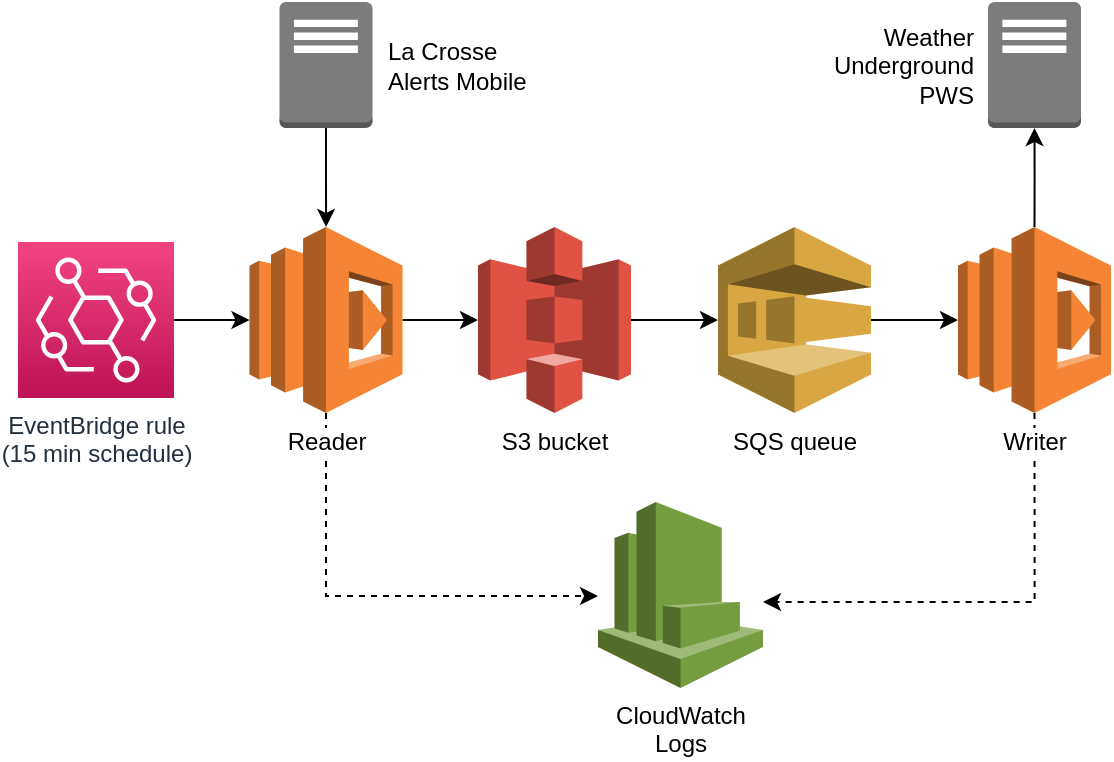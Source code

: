 <mxfile version="14.5.10" type="device"><diagram id="Ht1M8jgEwFfnCIfOTk4-" name="Page-1"><mxGraphModel dx="818" dy="1721" grid="1" gridSize="10" guides="1" tooltips="1" connect="1" arrows="1" fold="1" page="1" pageScale="1" pageWidth="827" pageHeight="1169" math="0" shadow="0"><root><mxCell id="0"/><mxCell id="1" parent="0"/><mxCell id="QfCVMw4ox3InLQYQb5Nq-2" value="" style="edgeStyle=orthogonalEdgeStyle;rounded=0;orthogonalLoop=1;jettySize=auto;html=1;entryX=0;entryY=0.5;entryDx=0;entryDy=0;entryPerimeter=0;" edge="1" parent="1" source="QfCVMw4ox3InLQYQb5Nq-12" target="QfCVMw4ox3InLQYQb5Nq-5"><mxGeometry relative="1" as="geometry"><mxPoint x="345" y="-920.931" as="sourcePoint"/></mxGeometry></mxCell><mxCell id="3HMGgEPCdWnGI6-dz3-M-9" value="" style="edgeStyle=orthogonalEdgeStyle;rounded=0;orthogonalLoop=1;jettySize=auto;html=1;" parent="1" source="QfCVMw4ox3InLQYQb5Nq-10" target="QfCVMw4ox3InLQYQb5Nq-9" edge="1"><mxGeometry relative="1" as="geometry"><mxPoint x="95" y="-921" as="sourcePoint"/><mxPoint x="145" y="-921" as="targetPoint"/></mxGeometry></mxCell><mxCell id="3j4avRXvHCOskPIxQUsT-1" value="" style="edgeStyle=orthogonalEdgeStyle;rounded=0;orthogonalLoop=1;jettySize=auto;html=1;exitX=1;exitY=0.5;exitDx=0;exitDy=0;exitPerimeter=0;" parent="1" source="QfCVMw4ox3InLQYQb5Nq-5" target="QfCVMw4ox3InLQYQb5Nq-8" edge="1"><mxGeometry relative="1" as="geometry"><mxPoint x="520" y="-921" as="targetPoint"/></mxGeometry></mxCell><mxCell id="3HMGgEPCdWnGI6-dz3-M-8" value="" style="edgeStyle=orthogonalEdgeStyle;rounded=0;orthogonalLoop=1;jettySize=auto;html=1;" parent="1" source="QfCVMw4ox3InLQYQb5Nq-9" target="QfCVMw4ox3InLQYQb5Nq-12" edge="1"><mxGeometry relative="1" as="geometry"><mxPoint x="223" y="-921" as="sourcePoint"/><mxPoint x="270" y="-920.931" as="targetPoint"/></mxGeometry></mxCell><mxCell id="3j4avRXvHCOskPIxQUsT-9" value="" style="edgeStyle=orthogonalEdgeStyle;rounded=0;orthogonalLoop=1;jettySize=auto;html=1;dashed=1;exitX=0.5;exitY=1;exitDx=0;exitDy=0;exitPerimeter=0;" parent="1" source="QfCVMw4ox3InLQYQb5Nq-9" target="QfCVMw4ox3InLQYQb5Nq-11" edge="1"><mxGeometry relative="1" as="geometry"><mxPoint x="336" y="-781" as="targetPoint"/><Array as="points"><mxPoint x="184" y="-783"/></Array><mxPoint x="184.0" y="-882" as="sourcePoint"/></mxGeometry></mxCell><mxCell id="QfCVMw4ox3InLQYQb5Nq-4" value="" style="edgeStyle=orthogonalEdgeStyle;rounded=0;orthogonalLoop=1;jettySize=auto;html=1;dashed=1;exitX=0.5;exitY=1;exitDx=0;exitDy=0;exitPerimeter=0;" edge="1" parent="1" source="QfCVMw4ox3InLQYQb5Nq-8" target="QfCVMw4ox3InLQYQb5Nq-11"><mxGeometry relative="1" as="geometry"><mxPoint x="598" y="-921" as="sourcePoint"/><mxPoint x="414" y="-779.966" as="targetPoint"/><Array as="points"><mxPoint x="538" y="-780"/></Array></mxGeometry></mxCell><mxCell id="3j4avRXvHCOskPIxQUsT-16" value="" style="edgeStyle=orthogonalEdgeStyle;rounded=0;orthogonalLoop=1;jettySize=auto;html=1;exitX=0.5;exitY=1;exitDx=0;exitDy=0;exitPerimeter=0;" parent="1" source="QfCVMw4ox3InLQYQb5Nq-13" target="QfCVMw4ox3InLQYQb5Nq-9" edge="1"><mxGeometry relative="1" as="geometry"><mxPoint x="184.0" y="-960" as="targetPoint"/></mxGeometry></mxCell><mxCell id="3j4avRXvHCOskPIxQUsT-18" value="" style="edgeStyle=orthogonalEdgeStyle;rounded=0;orthogonalLoop=1;jettySize=auto;html=1;startArrow=classic;startFill=1;endArrow=none;endFill=0;exitX=0.5;exitY=1;exitDx=0;exitDy=0;exitPerimeter=0;" parent="1" source="QfCVMw4ox3InLQYQb5Nq-14" target="QfCVMw4ox3InLQYQb5Nq-8" edge="1"><mxGeometry relative="1" as="geometry"><mxPoint x="570" y="-950" as="targetPoint"/></mxGeometry></mxCell><mxCell id="QfCVMw4ox3InLQYQb5Nq-5" value="&lt;div&gt;SQS queue&lt;/div&gt;" style="outlineConnect=0;dashed=0;verticalLabelPosition=bottom;verticalAlign=top;align=center;html=1;shape=mxgraph.aws3.sqs;fillColor=#D9A741;gradientColor=none;" vertex="1" parent="1"><mxGeometry x="380" y="-967.5" width="76.5" height="93" as="geometry"/></mxCell><mxCell id="QfCVMw4ox3InLQYQb5Nq-8" value="&lt;span style=&quot;background-color: rgb(255 , 255 , 255)&quot;&gt;Writer&lt;/span&gt;" style="outlineConnect=0;dashed=0;verticalLabelPosition=bottom;verticalAlign=top;align=center;html=1;shape=mxgraph.aws3.lambda;fillColor=#F58534;gradientColor=none;" vertex="1" parent="1"><mxGeometry x="500" y="-967.5" width="76.5" height="93" as="geometry"/></mxCell><mxCell id="QfCVMw4ox3InLQYQb5Nq-9" value="&lt;div&gt;&lt;span style=&quot;background-color: rgb(255 , 255 , 255)&quot;&gt;Reader&lt;/span&gt;&lt;/div&gt;&lt;div&gt;&lt;span style=&quot;background-color: rgb(255 , 255 , 255)&quot;&gt;&lt;br&gt;&lt;/span&gt;&lt;/div&gt;" style="outlineConnect=0;dashed=0;verticalLabelPosition=bottom;verticalAlign=top;align=center;html=1;shape=mxgraph.aws3.lambda;fillColor=#F58534;gradientColor=none;" vertex="1" parent="1"><mxGeometry x="145.75" y="-967.5" width="76.5" height="93" as="geometry"/></mxCell><mxCell id="QfCVMw4ox3InLQYQb5Nq-10" value="&lt;div&gt;EventBridge rule&lt;/div&gt;&lt;div&gt;(15 min schedule)&lt;br&gt;&lt;/div&gt;" style="points=[[0,0,0],[0.25,0,0],[0.5,0,0],[0.75,0,0],[1,0,0],[0,1,0],[0.25,1,0],[0.5,1,0],[0.75,1,0],[1,1,0],[0,0.25,0],[0,0.5,0],[0,0.75,0],[1,0.25,0],[1,0.5,0],[1,0.75,0]];outlineConnect=0;fontColor=#232F3E;gradientColor=#F34482;gradientDirection=north;fillColor=#BC1356;strokeColor=#ffffff;dashed=0;verticalLabelPosition=bottom;verticalAlign=top;align=center;html=1;fontSize=12;fontStyle=0;aspect=fixed;shape=mxgraph.aws4.resourceIcon;resIcon=mxgraph.aws4.eventbridge;" vertex="1" parent="1"><mxGeometry x="30" y="-960" width="78" height="78" as="geometry"/></mxCell><mxCell id="QfCVMw4ox3InLQYQb5Nq-11" value="&lt;div&gt;CloudWatch &lt;br&gt;&lt;/div&gt;&lt;div&gt;Logs&lt;/div&gt;" style="outlineConnect=0;dashed=0;verticalLabelPosition=bottom;verticalAlign=top;align=center;html=1;shape=mxgraph.aws3.cloudwatch;fillColor=#759C3E;gradientColor=none;" vertex="1" parent="1"><mxGeometry x="320" y="-830" width="82.5" height="93" as="geometry"/></mxCell><mxCell id="QfCVMw4ox3InLQYQb5Nq-12" value="&lt;div&gt;S3 bucket&lt;/div&gt;" style="outlineConnect=0;dashed=0;verticalLabelPosition=bottom;verticalAlign=top;align=center;html=1;shape=mxgraph.aws3.s3;fillColor=#E05243;gradientColor=none;" vertex="1" parent="1"><mxGeometry x="260" y="-967.5" width="76.5" height="93" as="geometry"/></mxCell><mxCell id="QfCVMw4ox3InLQYQb5Nq-13" value="&lt;div&gt;La Crosse &lt;br&gt;&lt;/div&gt;&lt;div&gt;Alerts Mobile&lt;/div&gt;" style="outlineConnect=0;dashed=0;verticalLabelPosition=middle;verticalAlign=middle;align=left;html=1;shape=mxgraph.aws3.traditional_server;fillColor=#7D7C7C;gradientColor=none;labelPosition=right;spacing=8;" vertex="1" parent="1"><mxGeometry x="160.75" y="-1080" width="46.5" height="63" as="geometry"/></mxCell><mxCell id="QfCVMw4ox3InLQYQb5Nq-14" value="&lt;div&gt;Weather&lt;/div&gt;&lt;div&gt;Underground&lt;/div&gt;&lt;div&gt;PWS&lt;br&gt;&lt;/div&gt;" style="outlineConnect=0;dashed=0;verticalLabelPosition=middle;verticalAlign=middle;align=right;html=1;shape=mxgraph.aws3.traditional_server;fillColor=#7D7C7C;gradientColor=none;labelPosition=left;spacing=8;" vertex="1" parent="1"><mxGeometry x="515" y="-1080" width="46.5" height="63" as="geometry"/></mxCell></root></mxGraphModel></diagram></mxfile>